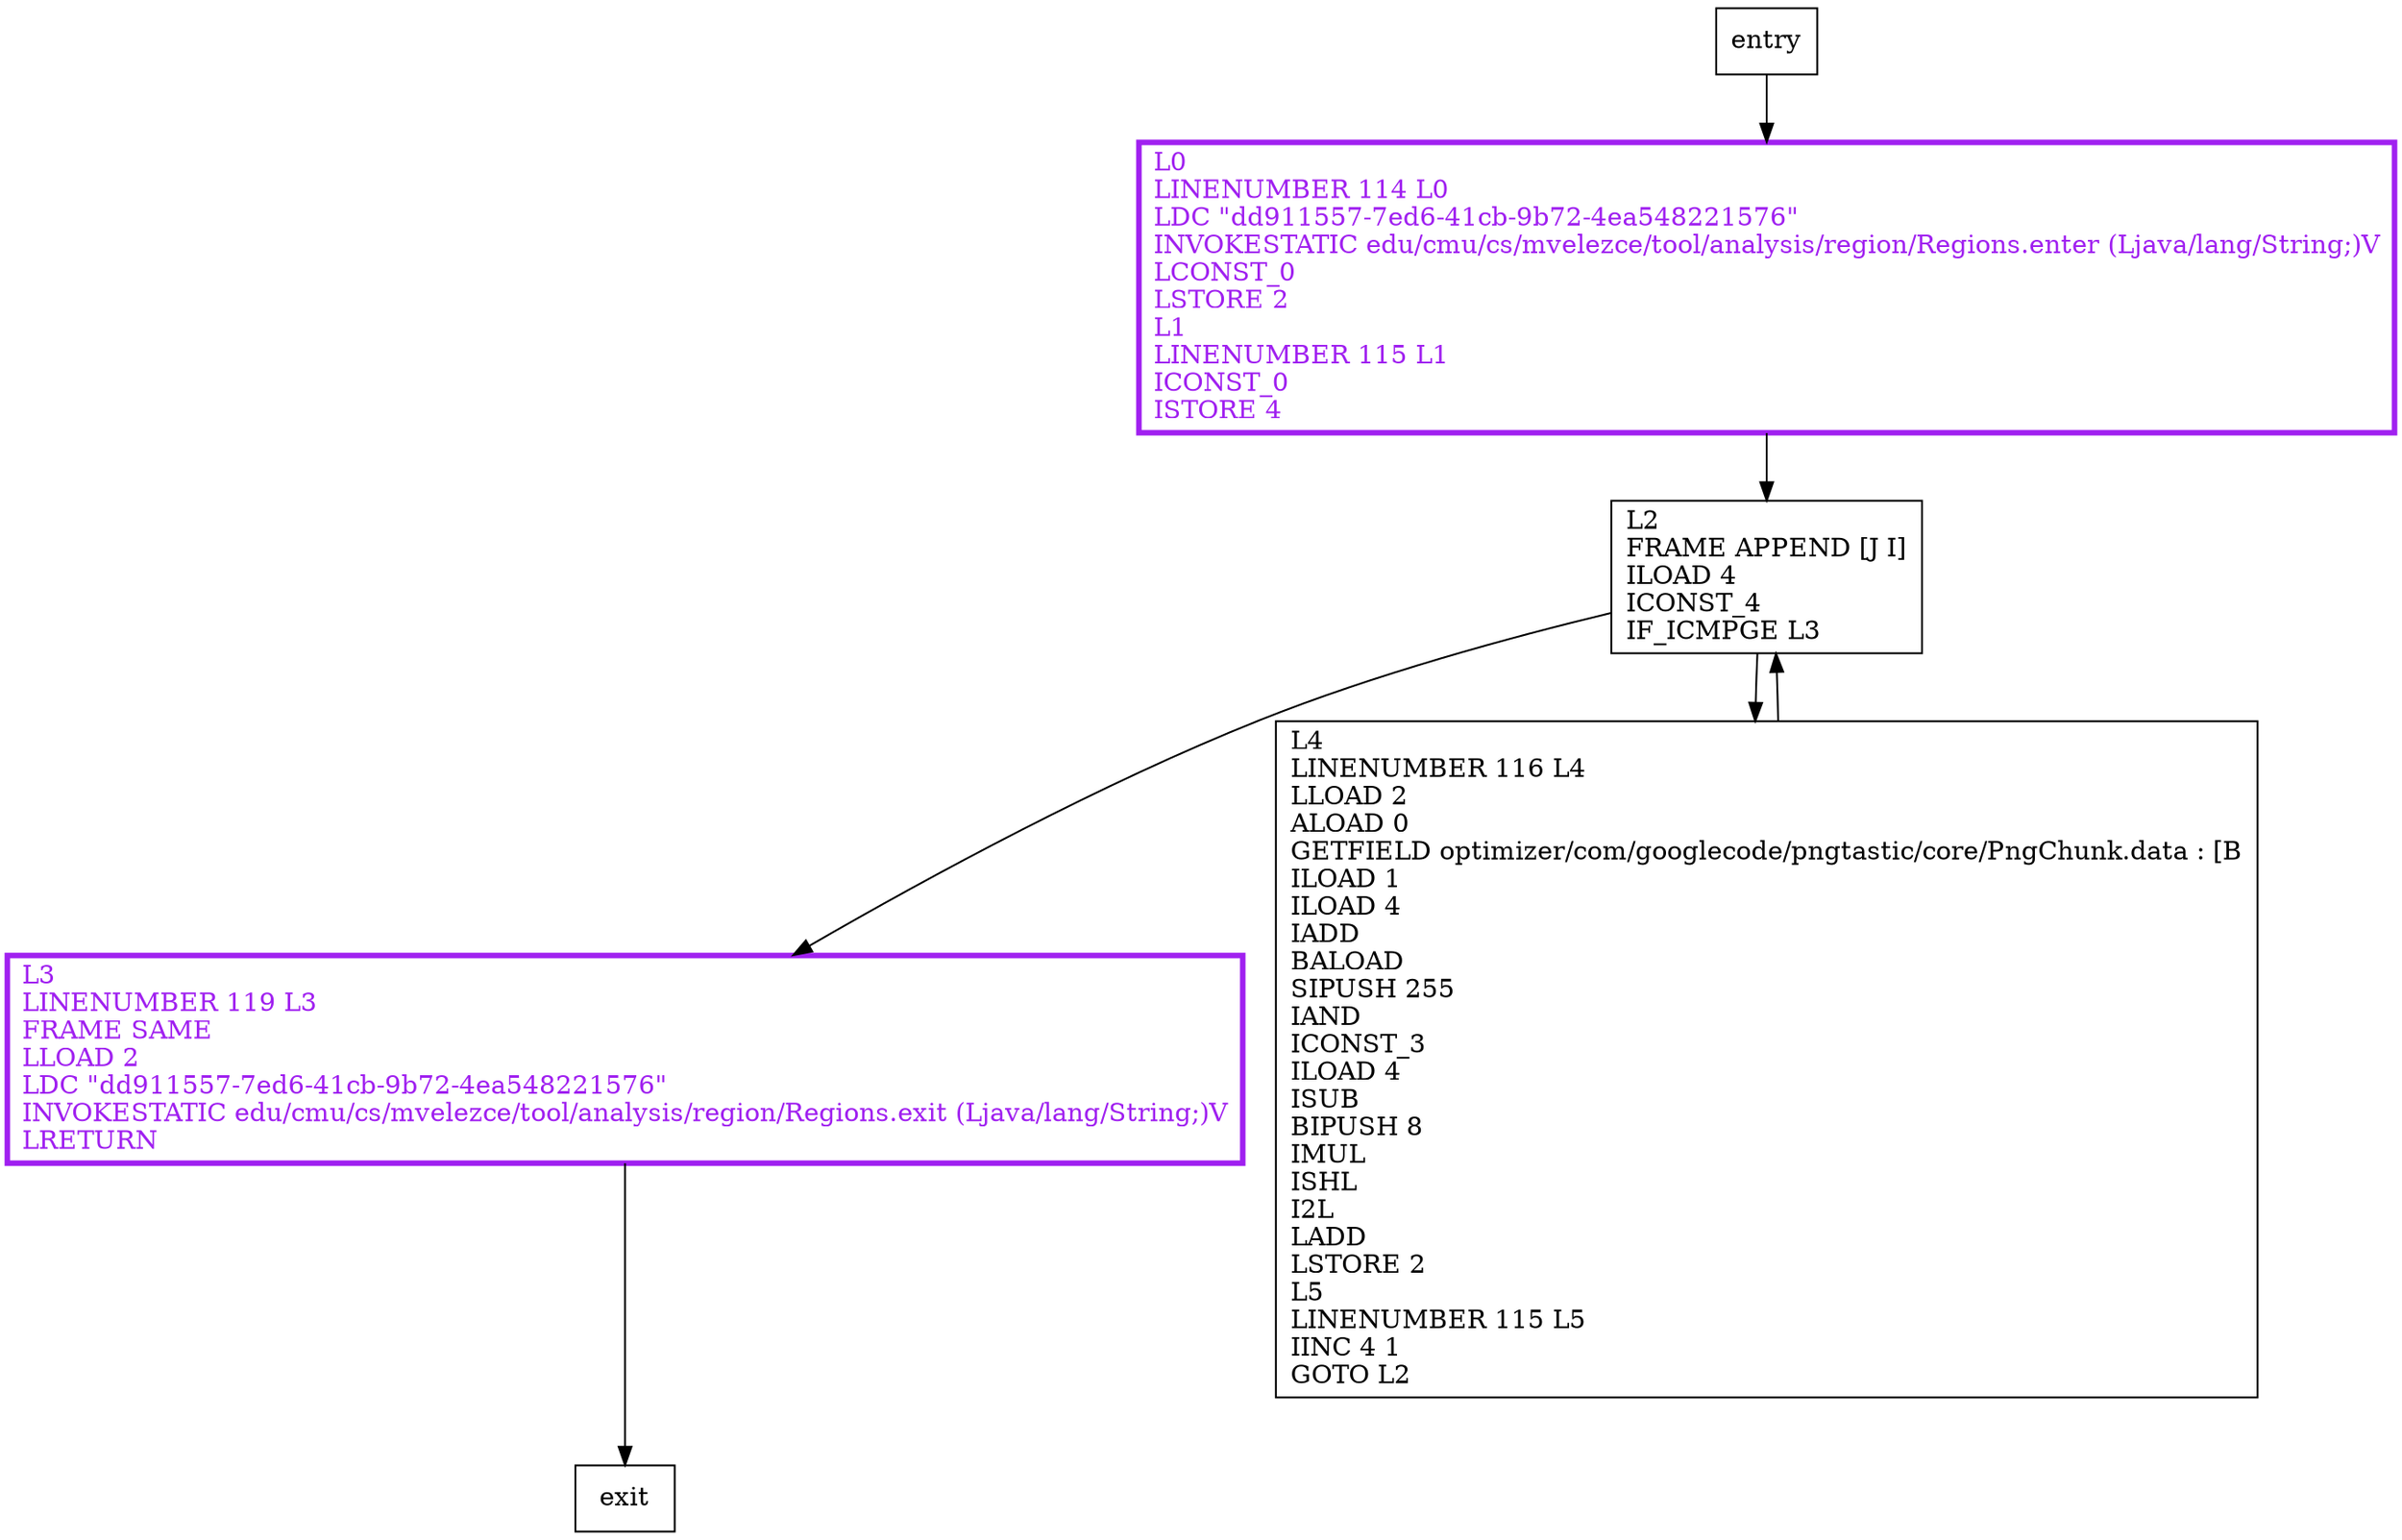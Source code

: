digraph getUnsignedInt {
node [shape=record];
893967027 [label="L3\lLINENUMBER 119 L3\lFRAME SAME\lLLOAD 2\lLDC \"dd911557-7ed6-41cb-9b72-4ea548221576\"\lINVOKESTATIC edu/cmu/cs/mvelezce/tool/analysis/region/Regions.exit (Ljava/lang/String;)V\lLRETURN\l"];
1945191415 [label="L2\lFRAME APPEND [J I]\lILOAD 4\lICONST_4\lIF_ICMPGE L3\l"];
550887705 [label="L4\lLINENUMBER 116 L4\lLLOAD 2\lALOAD 0\lGETFIELD optimizer/com/googlecode/pngtastic/core/PngChunk.data : [B\lILOAD 1\lILOAD 4\lIADD\lBALOAD\lSIPUSH 255\lIAND\lICONST_3\lILOAD 4\lISUB\lBIPUSH 8\lIMUL\lISHL\lI2L\lLADD\lLSTORE 2\lL5\lLINENUMBER 115 L5\lIINC 4 1\lGOTO L2\l"];
1523096145 [label="L0\lLINENUMBER 114 L0\lLDC \"dd911557-7ed6-41cb-9b72-4ea548221576\"\lINVOKESTATIC edu/cmu/cs/mvelezce/tool/analysis/region/Regions.enter (Ljava/lang/String;)V\lLCONST_0\lLSTORE 2\lL1\lLINENUMBER 115 L1\lICONST_0\lISTORE 4\l"];
entry;
exit;
entry -> 1523096145;
893967027 -> exit;
1945191415 -> 893967027;
1945191415 -> 550887705;
550887705 -> 1945191415;
1523096145 -> 1945191415;
893967027[fontcolor="purple", penwidth=3, color="purple"];
1523096145[fontcolor="purple", penwidth=3, color="purple"];
}
